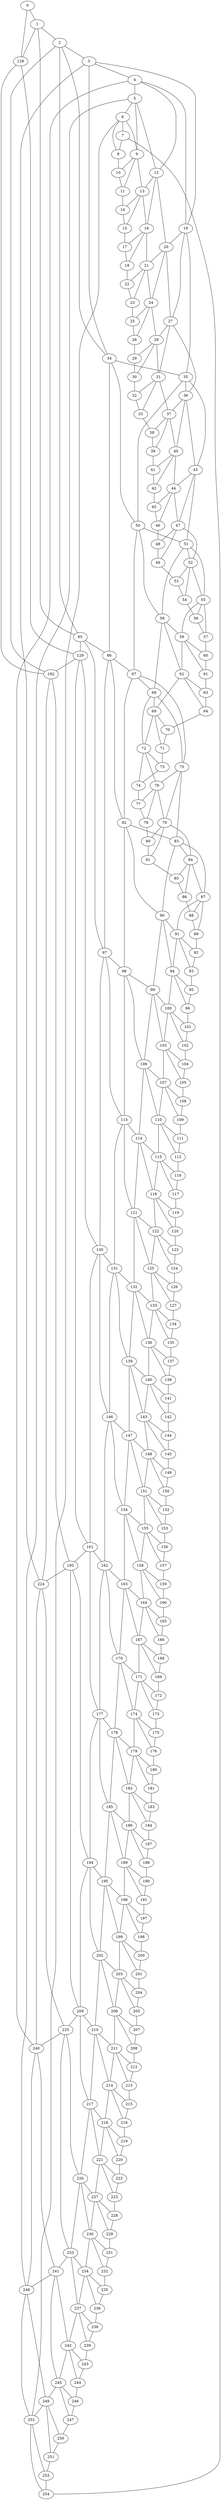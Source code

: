 graph g {0;1;2;3;4;5;6;7;8;9;10;11;12;13;14;15;16;17;18;19;20;21;22;23;24;25;26;27;28;29;30;31;32;33;34;35;36;37;38;39;40;41;42;43;44;45;46;47;48;49;50;51;52;53;54;55;56;57;58;59;60;61;62;63;64;65;66;67;68;69;70;71;72;73;74;75;76;77;78;79;80;81;82;83;84;85;86;87;88;89;90;91;92;93;94;95;96;97;98;99;100;101;102;103;104;105;106;107;108;109;110;111;112;113;114;115;116;117;118;119;120;121;122;123;124;125;126;127;128;129;130;131;132;133;134;135;136;137;138;139;140;141;142;143;144;145;146;147;148;149;150;151;152;153;154;155;156;157;158;159;160;161;162;163;164;165;166;167;168;169;170;171;172;173;174;175;176;177;178;179;180;181;182;183;184;185;186;187;188;189;190;191;192;193;194;195;196;197;198;199;200;201;202;203;204;205;206;207;208;209;210;211;212;213;214;215;216;217;218;219;220;221;222;223;224;225;226;227;228;229;230;231;232;233;234;235;236;237;238;239;240;241;242;243;244;245;246;247;248;249;250;251;252;253;254;0 -- 1;0 -- 128;1 -- 2;1 -- 65;1 -- 128;2 -- 3;2 -- 34;2 -- 65;2 -- 192;3 -- 4;3 -- 19;3 -- 34;3 -- 224;4 -- 5;4 -- 12;4 -- 19;4 -- 240;5 -- 6;5 -- 9;5 -- 12;5 -- 248;6 -- 7;6 -- 8;6 -- 9;6 -- 252;7 -- 8;7 -- 254;8 -- 10;9 -- 10;9 -- 11;9 -- 13;10 -- 11;11 -- 14;12 -- 13;12 -- 16;12 -- 20;13 -- 14;13 -- 15;13 -- 16;14 -- 15;15 -- 17;16 -- 17;16 -- 18;16 -- 21;17 -- 18;18 -- 22;19 -- 20;19 -- 27;19 -- 35;20 -- 21;20 -- 24;20 -- 27;21 -- 22;21 -- 23;21 -- 24;22 -- 23;23 -- 25;24 -- 25;24 -- 26;24 -- 28;25 -- 26;26 -- 29;27 -- 28;27 -- 31;27 -- 36;28 -- 29;28 -- 30;28 -- 31;29 -- 30;30 -- 32;31 -- 32;31 -- 33;31 -- 37;32 -- 33;33 -- 38;34 -- 35;34 -- 50;34 -- 66;35 -- 36;35 -- 43;35 -- 50;36 -- 37;36 -- 40;36 -- 43;37 -- 38;37 -- 39;37 -- 40;38 -- 39;39 -- 41;40 -- 41;40 -- 42;40 -- 44;41 -- 42;42 -- 45;43 -- 44;43 -- 47;43 -- 51;44 -- 45;44 -- 46;44 -- 47;45 -- 46;46 -- 48;47 -- 48;47 -- 49;47 -- 52;48 -- 49;49 -- 53;50 -- 51;50 -- 58;50 -- 67;51 -- 52;51 -- 55;51 -- 58;52 -- 53;52 -- 54;52 -- 55;53 -- 54;54 -- 56;55 -- 56;55 -- 57;55 -- 59;56 -- 57;57 -- 60;58 -- 59;58 -- 62;58 -- 68;59 -- 60;59 -- 61;59 -- 62;60 -- 61;61 -- 63;62 -- 63;62 -- 64;62 -- 69;63 -- 64;64 -- 70;65 -- 66;65 -- 97;65 -- 129;66 -- 67;66 -- 82;66 -- 97;67 -- 68;67 -- 75;67 -- 82;68 -- 69;68 -- 72;68 -- 75;69 -- 70;69 -- 71;69 -- 72;70 -- 71;71 -- 73;72 -- 73;72 -- 74;72 -- 76;73 -- 74;74 -- 77;75 -- 76;75 -- 79;75 -- 83;76 -- 77;76 -- 78;76 -- 79;77 -- 78;78 -- 80;79 -- 80;79 -- 81;79 -- 84;80 -- 81;81 -- 85;82 -- 83;82 -- 90;82 -- 98;83 -- 84;83 -- 87;83 -- 90;84 -- 85;84 -- 86;84 -- 87;85 -- 86;86 -- 88;87 -- 88;87 -- 89;87 -- 91;88 -- 89;89 -- 92;90 -- 91;90 -- 94;90 -- 99;91 -- 92;91 -- 93;91 -- 94;92 -- 93;93 -- 95;94 -- 95;94 -- 96;94 -- 100;95 -- 96;96 -- 101;97 -- 98;97 -- 113;97 -- 130;98 -- 99;98 -- 106;98 -- 113;99 -- 100;99 -- 103;99 -- 106;100 -- 101;100 -- 102;100 -- 103;101 -- 102;102 -- 104;103 -- 104;103 -- 105;103 -- 107;104 -- 105;105 -- 108;106 -- 107;106 -- 110;106 -- 114;107 -- 108;107 -- 109;107 -- 110;108 -- 109;109 -- 111;110 -- 111;110 -- 112;110 -- 115;111 -- 112;112 -- 116;113 -- 114;113 -- 121;113 -- 131;114 -- 115;114 -- 118;114 -- 121;115 -- 116;115 -- 117;115 -- 118;116 -- 117;117 -- 119;118 -- 119;118 -- 120;118 -- 122;119 -- 120;120 -- 123;121 -- 122;121 -- 125;121 -- 132;122 -- 123;122 -- 124;122 -- 125;123 -- 124;124 -- 126;125 -- 126;125 -- 127;125 -- 133;126 -- 127;127 -- 134;128 -- 129;128 -- 192;129 -- 130;129 -- 161;129 -- 192;130 -- 131;130 -- 146;130 -- 161;131 -- 132;131 -- 139;131 -- 146;132 -- 133;132 -- 136;132 -- 139;133 -- 134;133 -- 135;133 -- 136;134 -- 135;135 -- 137;136 -- 137;136 -- 138;136 -- 140;137 -- 138;138 -- 141;139 -- 140;139 -- 143;139 -- 147;140 -- 141;140 -- 142;140 -- 143;141 -- 142;142 -- 144;143 -- 144;143 -- 145;143 -- 148;144 -- 145;145 -- 149;146 -- 147;146 -- 154;146 -- 162;147 -- 148;147 -- 151;147 -- 154;148 -- 149;148 -- 150;148 -- 151;149 -- 150;150 -- 152;151 -- 152;151 -- 153;151 -- 155;152 -- 153;153 -- 156;154 -- 155;154 -- 158;154 -- 163;155 -- 156;155 -- 157;155 -- 158;156 -- 157;157 -- 159;158 -- 159;158 -- 160;158 -- 164;159 -- 160;160 -- 165;161 -- 162;161 -- 177;161 -- 193;162 -- 163;162 -- 170;162 -- 177;163 -- 164;163 -- 167;163 -- 170;164 -- 165;164 -- 166;164 -- 167;165 -- 166;166 -- 168;167 -- 168;167 -- 169;167 -- 171;168 -- 169;169 -- 172;170 -- 171;170 -- 174;170 -- 178;171 -- 172;171 -- 173;171 -- 174;172 -- 173;173 -- 175;174 -- 175;174 -- 176;174 -- 179;175 -- 176;176 -- 180;177 -- 178;177 -- 185;177 -- 194;178 -- 179;178 -- 182;178 -- 185;179 -- 180;179 -- 181;179 -- 182;180 -- 181;181 -- 183;182 -- 183;182 -- 184;182 -- 186;183 -- 184;184 -- 187;185 -- 186;185 -- 189;185 -- 195;186 -- 187;186 -- 188;186 -- 189;187 -- 188;188 -- 190;189 -- 190;189 -- 191;189 -- 196;190 -- 191;191 -- 197;192 -- 193;192 -- 224;193 -- 194;193 -- 209;193 -- 224;194 -- 195;194 -- 202;194 -- 209;195 -- 196;195 -- 199;195 -- 202;196 -- 197;196 -- 198;196 -- 199;197 -- 198;198 -- 200;199 -- 200;199 -- 201;199 -- 203;200 -- 201;201 -- 204;202 -- 203;202 -- 206;202 -- 210;203 -- 204;203 -- 205;203 -- 206;204 -- 205;205 -- 207;206 -- 207;206 -- 208;206 -- 211;207 -- 208;208 -- 212;209 -- 210;209 -- 217;209 -- 225;210 -- 211;210 -- 214;210 -- 217;211 -- 212;211 -- 213;211 -- 214;212 -- 213;213 -- 215;214 -- 215;214 -- 216;214 -- 218;215 -- 216;216 -- 219;217 -- 218;217 -- 221;217 -- 226;218 -- 219;218 -- 220;218 -- 221;219 -- 220;220 -- 222;221 -- 222;221 -- 223;221 -- 227;222 -- 223;223 -- 228;224 -- 225;224 -- 240;225 -- 226;225 -- 233;225 -- 240;226 -- 227;226 -- 230;226 -- 233;227 -- 228;227 -- 229;227 -- 230;228 -- 229;229 -- 231;230 -- 231;230 -- 232;230 -- 234;231 -- 232;232 -- 235;233 -- 234;233 -- 237;233 -- 241;234 -- 235;234 -- 236;234 -- 237;235 -- 236;236 -- 238;237 -- 238;237 -- 239;237 -- 242;238 -- 239;239 -- 243;240 -- 241;240 -- 248;241 -- 242;241 -- 245;241 -- 248;242 -- 243;242 -- 244;242 -- 245;243 -- 244;244 -- 246;245 -- 246;245 -- 247;245 -- 249;246 -- 247;247 -- 250;248 -- 249;248 -- 252;249 -- 250;249 -- 251;249 -- 252;250 -- 251;251 -- 253;252 -- 253;252 -- 254;253 -- 254;}